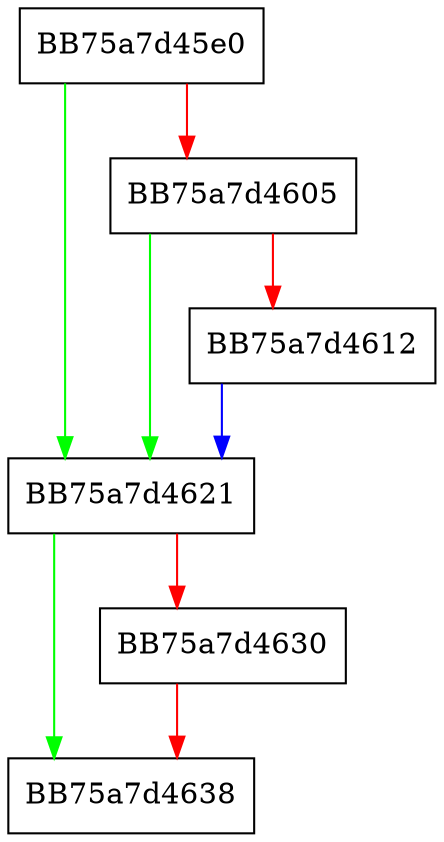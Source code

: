digraph folderguard_module_cleanup {
  node [shape="box"];
  graph [splines=ortho];
  BB75a7d45e0 -> BB75a7d4621 [color="green"];
  BB75a7d45e0 -> BB75a7d4605 [color="red"];
  BB75a7d4605 -> BB75a7d4621 [color="green"];
  BB75a7d4605 -> BB75a7d4612 [color="red"];
  BB75a7d4612 -> BB75a7d4621 [color="blue"];
  BB75a7d4621 -> BB75a7d4638 [color="green"];
  BB75a7d4621 -> BB75a7d4630 [color="red"];
  BB75a7d4630 -> BB75a7d4638 [color="red"];
}